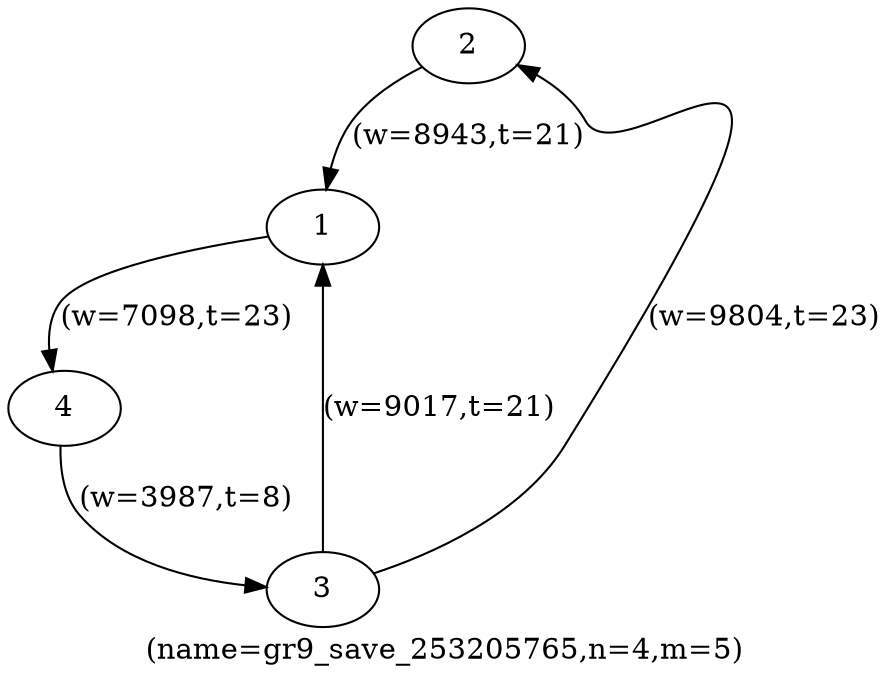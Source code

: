 digraph gr9_save_253205765 {
label="(name=gr9_save_253205765,n=4,m=5)";
	2 -> 1 [label="(w=8943,t=21)"];
	1 -> 4 [label="(w=7098,t=23)"];
	3 -> 1 [label="(w=9017,t=21)"];
	3 -> 2 [label="(w=9804,t=23)"];
	4 -> 3 [label="(w=3987,t=8)"];
4 [label="4"];
1 [label="1"];
3 [label="3"];
2 [label="2"];
}
